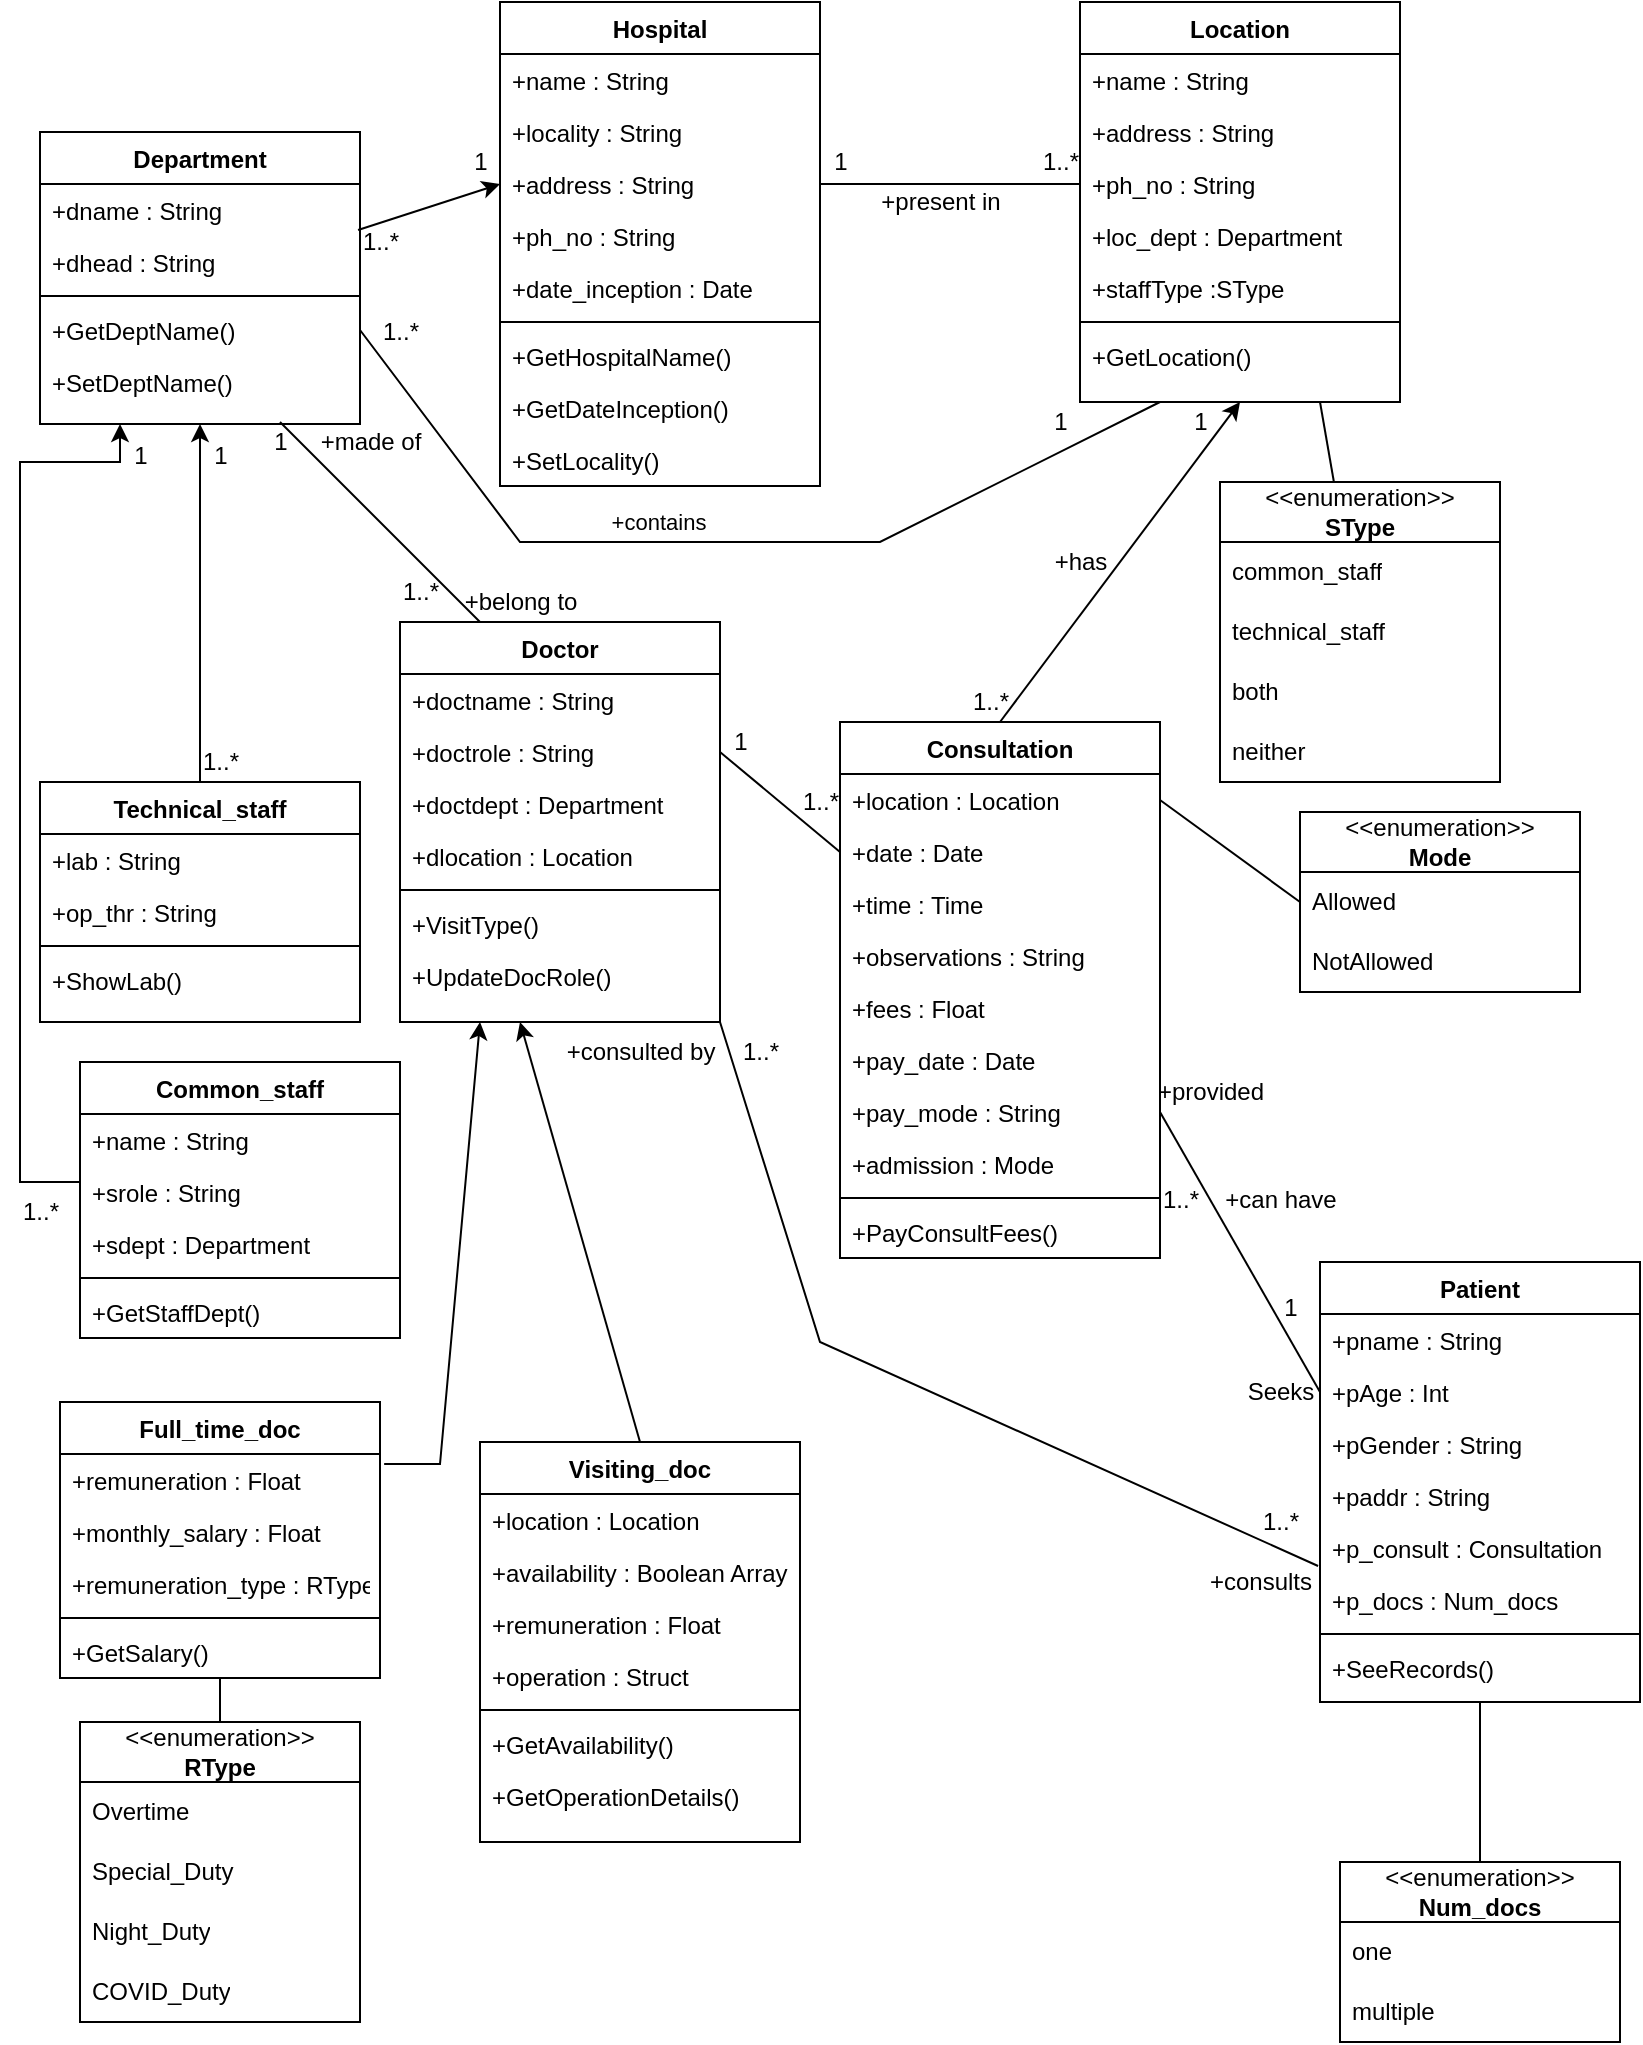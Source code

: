 <mxfile version="20.6.0" type="device"><diagram id="C5RBs43oDa-KdzZeNtuy" name="Page-1"><mxGraphModel dx="1278" dy="528" grid="1" gridSize="10" guides="1" tooltips="1" connect="1" arrows="1" fold="1" page="1" pageScale="1" pageWidth="827" pageHeight="1169" math="0" shadow="0"><root><mxCell id="WIyWlLk6GJQsqaUBKTNV-0"/><mxCell id="WIyWlLk6GJQsqaUBKTNV-1" parent="WIyWlLk6GJQsqaUBKTNV-0"/><mxCell id="zkfFHV4jXpPFQw0GAbJ--17" value="Hospital" style="swimlane;fontStyle=1;align=center;verticalAlign=top;childLayout=stackLayout;horizontal=1;startSize=26;horizontalStack=0;resizeParent=1;resizeLast=0;collapsible=1;marginBottom=0;rounded=0;shadow=0;strokeWidth=1;" parent="WIyWlLk6GJQsqaUBKTNV-1" vertex="1"><mxGeometry x="250" y="10" width="160" height="242" as="geometry"><mxRectangle x="550" y="140" width="160" height="26" as="alternateBounds"/></mxGeometry></mxCell><mxCell id="zkfFHV4jXpPFQw0GAbJ--18" value="+name : String" style="text;align=left;verticalAlign=top;spacingLeft=4;spacingRight=4;overflow=hidden;rotatable=0;points=[[0,0.5],[1,0.5]];portConstraint=eastwest;" parent="zkfFHV4jXpPFQw0GAbJ--17" vertex="1"><mxGeometry y="26" width="160" height="26" as="geometry"/></mxCell><mxCell id="zkfFHV4jXpPFQw0GAbJ--19" value="+locality : String" style="text;align=left;verticalAlign=top;spacingLeft=4;spacingRight=4;overflow=hidden;rotatable=0;points=[[0,0.5],[1,0.5]];portConstraint=eastwest;rounded=0;shadow=0;html=0;" parent="zkfFHV4jXpPFQw0GAbJ--17" vertex="1"><mxGeometry y="52" width="160" height="26" as="geometry"/></mxCell><mxCell id="zkfFHV4jXpPFQw0GAbJ--20" value="+address : String" style="text;align=left;verticalAlign=top;spacingLeft=4;spacingRight=4;overflow=hidden;rotatable=0;points=[[0,0.5],[1,0.5]];portConstraint=eastwest;rounded=0;shadow=0;html=0;" parent="zkfFHV4jXpPFQw0GAbJ--17" vertex="1"><mxGeometry y="78" width="160" height="26" as="geometry"/></mxCell><mxCell id="zkfFHV4jXpPFQw0GAbJ--21" value="+ph_no : String" style="text;align=left;verticalAlign=top;spacingLeft=4;spacingRight=4;overflow=hidden;rotatable=0;points=[[0,0.5],[1,0.5]];portConstraint=eastwest;rounded=0;shadow=0;html=0;" parent="zkfFHV4jXpPFQw0GAbJ--17" vertex="1"><mxGeometry y="104" width="160" height="26" as="geometry"/></mxCell><mxCell id="zkfFHV4jXpPFQw0GAbJ--22" value="+date_inception : Date" style="text;align=left;verticalAlign=top;spacingLeft=4;spacingRight=4;overflow=hidden;rotatable=0;points=[[0,0.5],[1,0.5]];portConstraint=eastwest;rounded=0;shadow=0;html=0;" parent="zkfFHV4jXpPFQw0GAbJ--17" vertex="1"><mxGeometry y="130" width="160" height="26" as="geometry"/></mxCell><mxCell id="zkfFHV4jXpPFQw0GAbJ--23" value="" style="line;html=1;strokeWidth=1;align=left;verticalAlign=middle;spacingTop=-1;spacingLeft=3;spacingRight=3;rotatable=0;labelPosition=right;points=[];portConstraint=eastwest;" parent="zkfFHV4jXpPFQw0GAbJ--17" vertex="1"><mxGeometry y="156" width="160" height="8" as="geometry"/></mxCell><mxCell id="zkfFHV4jXpPFQw0GAbJ--24" value="+GetHospitalName()" style="text;align=left;verticalAlign=top;spacingLeft=4;spacingRight=4;overflow=hidden;rotatable=0;points=[[0,0.5],[1,0.5]];portConstraint=eastwest;" parent="zkfFHV4jXpPFQw0GAbJ--17" vertex="1"><mxGeometry y="164" width="160" height="26" as="geometry"/></mxCell><mxCell id="zkfFHV4jXpPFQw0GAbJ--25" value="+GetDateInception()" style="text;align=left;verticalAlign=top;spacingLeft=4;spacingRight=4;overflow=hidden;rotatable=0;points=[[0,0.5],[1,0.5]];portConstraint=eastwest;" parent="zkfFHV4jXpPFQw0GAbJ--17" vertex="1"><mxGeometry y="190" width="160" height="26" as="geometry"/></mxCell><mxCell id="XcQQbzZwwTtF4Hxa_ez_-4" value="+SetLocality()" style="text;align=left;verticalAlign=top;spacingLeft=4;spacingRight=4;overflow=hidden;rotatable=0;points=[[0,0.5],[1,0.5]];portConstraint=eastwest;" vertex="1" parent="zkfFHV4jXpPFQw0GAbJ--17"><mxGeometry y="216" width="160" height="26" as="geometry"/></mxCell><mxCell id="XcQQbzZwwTtF4Hxa_ez_-5" value="Location" style="swimlane;fontStyle=1;align=center;verticalAlign=top;childLayout=stackLayout;horizontal=1;startSize=26;horizontalStack=0;resizeParent=1;resizeLast=0;collapsible=1;marginBottom=0;rounded=0;shadow=0;strokeWidth=1;" vertex="1" parent="WIyWlLk6GJQsqaUBKTNV-1"><mxGeometry x="540" y="10" width="160" height="200" as="geometry"><mxRectangle x="550" y="140" width="160" height="26" as="alternateBounds"/></mxGeometry></mxCell><mxCell id="XcQQbzZwwTtF4Hxa_ez_-6" value="+name : String" style="text;align=left;verticalAlign=top;spacingLeft=4;spacingRight=4;overflow=hidden;rotatable=0;points=[[0,0.5],[1,0.5]];portConstraint=eastwest;" vertex="1" parent="XcQQbzZwwTtF4Hxa_ez_-5"><mxGeometry y="26" width="160" height="26" as="geometry"/></mxCell><mxCell id="XcQQbzZwwTtF4Hxa_ez_-7" value="+address : String" style="text;align=left;verticalAlign=top;spacingLeft=4;spacingRight=4;overflow=hidden;rotatable=0;points=[[0,0.5],[1,0.5]];portConstraint=eastwest;rounded=0;shadow=0;html=0;" vertex="1" parent="XcQQbzZwwTtF4Hxa_ez_-5"><mxGeometry y="52" width="160" height="26" as="geometry"/></mxCell><mxCell id="XcQQbzZwwTtF4Hxa_ez_-8" value="+ph_no : String" style="text;align=left;verticalAlign=top;spacingLeft=4;spacingRight=4;overflow=hidden;rotatable=0;points=[[0,0.5],[1,0.5]];portConstraint=eastwest;rounded=0;shadow=0;html=0;" vertex="1" parent="XcQQbzZwwTtF4Hxa_ez_-5"><mxGeometry y="78" width="160" height="26" as="geometry"/></mxCell><mxCell id="XcQQbzZwwTtF4Hxa_ez_-9" value="+loc_dept : Department" style="text;align=left;verticalAlign=top;spacingLeft=4;spacingRight=4;overflow=hidden;rotatable=0;points=[[0,0.5],[1,0.5]];portConstraint=eastwest;rounded=0;shadow=0;html=0;" vertex="1" parent="XcQQbzZwwTtF4Hxa_ez_-5"><mxGeometry y="104" width="160" height="26" as="geometry"/></mxCell><mxCell id="XcQQbzZwwTtF4Hxa_ez_-10" value="+staffType :SType" style="text;align=left;verticalAlign=top;spacingLeft=4;spacingRight=4;overflow=hidden;rotatable=0;points=[[0,0.5],[1,0.5]];portConstraint=eastwest;rounded=0;shadow=0;html=0;" vertex="1" parent="XcQQbzZwwTtF4Hxa_ez_-5"><mxGeometry y="130" width="160" height="26" as="geometry"/></mxCell><mxCell id="XcQQbzZwwTtF4Hxa_ez_-11" value="" style="line;html=1;strokeWidth=1;align=left;verticalAlign=middle;spacingTop=-1;spacingLeft=3;spacingRight=3;rotatable=0;labelPosition=right;points=[];portConstraint=eastwest;" vertex="1" parent="XcQQbzZwwTtF4Hxa_ez_-5"><mxGeometry y="156" width="160" height="8" as="geometry"/></mxCell><mxCell id="XcQQbzZwwTtF4Hxa_ez_-12" value="+GetLocation()" style="text;align=left;verticalAlign=top;spacingLeft=4;spacingRight=4;overflow=hidden;rotatable=0;points=[[0,0.5],[1,0.5]];portConstraint=eastwest;" vertex="1" parent="XcQQbzZwwTtF4Hxa_ez_-5"><mxGeometry y="164" width="160" height="26" as="geometry"/></mxCell><mxCell id="XcQQbzZwwTtF4Hxa_ez_-15" value="Technical_staff" style="swimlane;fontStyle=1;align=center;verticalAlign=top;childLayout=stackLayout;horizontal=1;startSize=26;horizontalStack=0;resizeParent=1;resizeLast=0;collapsible=1;marginBottom=0;rounded=0;shadow=0;strokeWidth=1;" vertex="1" parent="WIyWlLk6GJQsqaUBKTNV-1"><mxGeometry x="20" y="400" width="160" height="120" as="geometry"><mxRectangle x="550" y="140" width="160" height="26" as="alternateBounds"/></mxGeometry></mxCell><mxCell id="XcQQbzZwwTtF4Hxa_ez_-16" value="+lab : String" style="text;align=left;verticalAlign=top;spacingLeft=4;spacingRight=4;overflow=hidden;rotatable=0;points=[[0,0.5],[1,0.5]];portConstraint=eastwest;" vertex="1" parent="XcQQbzZwwTtF4Hxa_ez_-15"><mxGeometry y="26" width="160" height="26" as="geometry"/></mxCell><mxCell id="XcQQbzZwwTtF4Hxa_ez_-17" value="+op_thr : String" style="text;align=left;verticalAlign=top;spacingLeft=4;spacingRight=4;overflow=hidden;rotatable=0;points=[[0,0.5],[1,0.5]];portConstraint=eastwest;rounded=0;shadow=0;html=0;" vertex="1" parent="XcQQbzZwwTtF4Hxa_ez_-15"><mxGeometry y="52" width="160" height="26" as="geometry"/></mxCell><mxCell id="XcQQbzZwwTtF4Hxa_ez_-21" value="" style="line;html=1;strokeWidth=1;align=left;verticalAlign=middle;spacingTop=-1;spacingLeft=3;spacingRight=3;rotatable=0;labelPosition=right;points=[];portConstraint=eastwest;" vertex="1" parent="XcQQbzZwwTtF4Hxa_ez_-15"><mxGeometry y="78" width="160" height="8" as="geometry"/></mxCell><mxCell id="XcQQbzZwwTtF4Hxa_ez_-30" value="+ShowLab()" style="text;align=left;verticalAlign=top;spacingLeft=4;spacingRight=4;overflow=hidden;rotatable=0;points=[[0,0.5],[1,0.5]];portConstraint=eastwest;rounded=0;shadow=0;html=0;" vertex="1" parent="XcQQbzZwwTtF4Hxa_ez_-15"><mxGeometry y="86" width="160" height="26" as="geometry"/></mxCell><mxCell id="XcQQbzZwwTtF4Hxa_ez_-23" value="&lt;div&gt;&amp;lt;&amp;lt;enumeration&amp;gt;&amp;gt; &lt;br&gt;&lt;/div&gt;&lt;div&gt;&lt;b&gt;SType&lt;/b&gt;&lt;/div&gt;" style="swimlane;fontStyle=0;childLayout=stackLayout;horizontal=1;startSize=30;horizontalStack=0;resizeParent=1;resizeParentMax=0;resizeLast=0;collapsible=1;marginBottom=0;whiteSpace=wrap;html=1;" vertex="1" parent="WIyWlLk6GJQsqaUBKTNV-1"><mxGeometry x="610" y="250" width="140" height="150" as="geometry"/></mxCell><mxCell id="XcQQbzZwwTtF4Hxa_ez_-28" value="common_staff" style="text;strokeColor=none;fillColor=none;align=left;verticalAlign=middle;spacingLeft=4;spacingRight=4;overflow=hidden;points=[[0,0.5],[1,0.5]];portConstraint=eastwest;rotatable=0;whiteSpace=wrap;html=1;" vertex="1" parent="XcQQbzZwwTtF4Hxa_ez_-23"><mxGeometry y="30" width="140" height="30" as="geometry"/></mxCell><mxCell id="XcQQbzZwwTtF4Hxa_ez_-24" value="technical_staff" style="text;strokeColor=none;fillColor=none;align=left;verticalAlign=middle;spacingLeft=4;spacingRight=4;overflow=hidden;points=[[0,0.5],[1,0.5]];portConstraint=eastwest;rotatable=0;whiteSpace=wrap;html=1;" vertex="1" parent="XcQQbzZwwTtF4Hxa_ez_-23"><mxGeometry y="60" width="140" height="30" as="geometry"/></mxCell><mxCell id="XcQQbzZwwTtF4Hxa_ez_-25" value="both" style="text;strokeColor=none;fillColor=none;align=left;verticalAlign=middle;spacingLeft=4;spacingRight=4;overflow=hidden;points=[[0,0.5],[1,0.5]];portConstraint=eastwest;rotatable=0;whiteSpace=wrap;html=1;" vertex="1" parent="XcQQbzZwwTtF4Hxa_ez_-23"><mxGeometry y="90" width="140" height="30" as="geometry"/></mxCell><mxCell id="XcQQbzZwwTtF4Hxa_ez_-26" value="neither" style="text;strokeColor=none;fillColor=none;align=left;verticalAlign=middle;spacingLeft=4;spacingRight=4;overflow=hidden;points=[[0,0.5],[1,0.5]];portConstraint=eastwest;rotatable=0;whiteSpace=wrap;html=1;" vertex="1" parent="XcQQbzZwwTtF4Hxa_ez_-23"><mxGeometry y="120" width="140" height="30" as="geometry"/></mxCell><mxCell id="XcQQbzZwwTtF4Hxa_ez_-31" value="Department" style="swimlane;fontStyle=1;align=center;verticalAlign=top;childLayout=stackLayout;horizontal=1;startSize=26;horizontalStack=0;resizeParent=1;resizeLast=0;collapsible=1;marginBottom=0;rounded=0;shadow=0;strokeWidth=1;" vertex="1" parent="WIyWlLk6GJQsqaUBKTNV-1"><mxGeometry x="20" y="75" width="160" height="146" as="geometry"><mxRectangle x="550" y="140" width="160" height="26" as="alternateBounds"/></mxGeometry></mxCell><mxCell id="XcQQbzZwwTtF4Hxa_ez_-32" value="+dname : String" style="text;align=left;verticalAlign=top;spacingLeft=4;spacingRight=4;overflow=hidden;rotatable=0;points=[[0,0.5],[1,0.5]];portConstraint=eastwest;" vertex="1" parent="XcQQbzZwwTtF4Hxa_ez_-31"><mxGeometry y="26" width="160" height="26" as="geometry"/></mxCell><mxCell id="XcQQbzZwwTtF4Hxa_ez_-33" value="+dhead : String" style="text;align=left;verticalAlign=top;spacingLeft=4;spacingRight=4;overflow=hidden;rotatable=0;points=[[0,0.5],[1,0.5]];portConstraint=eastwest;rounded=0;shadow=0;html=0;" vertex="1" parent="XcQQbzZwwTtF4Hxa_ez_-31"><mxGeometry y="52" width="160" height="26" as="geometry"/></mxCell><mxCell id="XcQQbzZwwTtF4Hxa_ez_-34" value="" style="line;html=1;strokeWidth=1;align=left;verticalAlign=middle;spacingTop=-1;spacingLeft=3;spacingRight=3;rotatable=0;labelPosition=right;points=[];portConstraint=eastwest;" vertex="1" parent="XcQQbzZwwTtF4Hxa_ez_-31"><mxGeometry y="78" width="160" height="8" as="geometry"/></mxCell><mxCell id="XcQQbzZwwTtF4Hxa_ez_-35" value="+GetDeptName()" style="text;align=left;verticalAlign=top;spacingLeft=4;spacingRight=4;overflow=hidden;rotatable=0;points=[[0,0.5],[1,0.5]];portConstraint=eastwest;rounded=0;shadow=0;html=0;" vertex="1" parent="XcQQbzZwwTtF4Hxa_ez_-31"><mxGeometry y="86" width="160" height="26" as="geometry"/></mxCell><mxCell id="XcQQbzZwwTtF4Hxa_ez_-36" value="+SetDeptName()" style="text;align=left;verticalAlign=top;spacingLeft=4;spacingRight=4;overflow=hidden;rotatable=0;points=[[0,0.5],[1,0.5]];portConstraint=eastwest;rounded=0;shadow=0;html=0;" vertex="1" parent="XcQQbzZwwTtF4Hxa_ez_-31"><mxGeometry y="112" width="160" height="26" as="geometry"/></mxCell><mxCell id="XcQQbzZwwTtF4Hxa_ez_-37" value="Consultation" style="swimlane;fontStyle=1;align=center;verticalAlign=top;childLayout=stackLayout;horizontal=1;startSize=26;horizontalStack=0;resizeParent=1;resizeLast=0;collapsible=1;marginBottom=0;rounded=0;shadow=0;strokeWidth=1;" vertex="1" parent="WIyWlLk6GJQsqaUBKTNV-1"><mxGeometry x="420" y="370" width="160" height="268" as="geometry"><mxRectangle x="550" y="140" width="160" height="26" as="alternateBounds"/></mxGeometry></mxCell><mxCell id="XcQQbzZwwTtF4Hxa_ez_-38" value="+location : Location" style="text;align=left;verticalAlign=top;spacingLeft=4;spacingRight=4;overflow=hidden;rotatable=0;points=[[0,0.5],[1,0.5]];portConstraint=eastwest;" vertex="1" parent="XcQQbzZwwTtF4Hxa_ez_-37"><mxGeometry y="26" width="160" height="26" as="geometry"/></mxCell><mxCell id="XcQQbzZwwTtF4Hxa_ez_-39" value="+date : Date" style="text;align=left;verticalAlign=top;spacingLeft=4;spacingRight=4;overflow=hidden;rotatable=0;points=[[0,0.5],[1,0.5]];portConstraint=eastwest;rounded=0;shadow=0;html=0;" vertex="1" parent="XcQQbzZwwTtF4Hxa_ez_-37"><mxGeometry y="52" width="160" height="26" as="geometry"/></mxCell><mxCell id="XcQQbzZwwTtF4Hxa_ez_-40" value="+time : Time" style="text;align=left;verticalAlign=top;spacingLeft=4;spacingRight=4;overflow=hidden;rotatable=0;points=[[0,0.5],[1,0.5]];portConstraint=eastwest;rounded=0;shadow=0;html=0;" vertex="1" parent="XcQQbzZwwTtF4Hxa_ez_-37"><mxGeometry y="78" width="160" height="26" as="geometry"/></mxCell><mxCell id="XcQQbzZwwTtF4Hxa_ez_-41" value="+observations : String" style="text;align=left;verticalAlign=top;spacingLeft=4;spacingRight=4;overflow=hidden;rotatable=0;points=[[0,0.5],[1,0.5]];portConstraint=eastwest;rounded=0;shadow=0;html=0;" vertex="1" parent="XcQQbzZwwTtF4Hxa_ez_-37"><mxGeometry y="104" width="160" height="26" as="geometry"/></mxCell><mxCell id="XcQQbzZwwTtF4Hxa_ez_-47" value="+fees : Float" style="text;align=left;verticalAlign=top;spacingLeft=4;spacingRight=4;overflow=hidden;rotatable=0;points=[[0,0.5],[1,0.5]];portConstraint=eastwest;rounded=0;shadow=0;html=0;" vertex="1" parent="XcQQbzZwwTtF4Hxa_ez_-37"><mxGeometry y="130" width="160" height="26" as="geometry"/></mxCell><mxCell id="XcQQbzZwwTtF4Hxa_ez_-42" value="+pay_date : Date" style="text;align=left;verticalAlign=top;spacingLeft=4;spacingRight=4;overflow=hidden;rotatable=0;points=[[0,0.5],[1,0.5]];portConstraint=eastwest;rounded=0;shadow=0;html=0;" vertex="1" parent="XcQQbzZwwTtF4Hxa_ez_-37"><mxGeometry y="156" width="160" height="26" as="geometry"/></mxCell><mxCell id="XcQQbzZwwTtF4Hxa_ez_-44" value="+pay_mode : String" style="text;align=left;verticalAlign=top;spacingLeft=4;spacingRight=4;overflow=hidden;rotatable=0;points=[[0,0.5],[1,0.5]];portConstraint=eastwest;" vertex="1" parent="XcQQbzZwwTtF4Hxa_ez_-37"><mxGeometry y="182" width="160" height="26" as="geometry"/></mxCell><mxCell id="XcQQbzZwwTtF4Hxa_ez_-45" value="+admission : Mode" style="text;align=left;verticalAlign=top;spacingLeft=4;spacingRight=4;overflow=hidden;rotatable=0;points=[[0,0.5],[1,0.5]];portConstraint=eastwest;" vertex="1" parent="XcQQbzZwwTtF4Hxa_ez_-37"><mxGeometry y="208" width="160" height="26" as="geometry"/></mxCell><mxCell id="XcQQbzZwwTtF4Hxa_ez_-43" value="" style="line;html=1;strokeWidth=1;align=left;verticalAlign=middle;spacingTop=-1;spacingLeft=3;spacingRight=3;rotatable=0;labelPosition=right;points=[];portConstraint=eastwest;" vertex="1" parent="XcQQbzZwwTtF4Hxa_ez_-37"><mxGeometry y="234" width="160" height="8" as="geometry"/></mxCell><mxCell id="XcQQbzZwwTtF4Hxa_ez_-46" value="+PayConsultFees()" style="text;align=left;verticalAlign=top;spacingLeft=4;spacingRight=4;overflow=hidden;rotatable=0;points=[[0,0.5],[1,0.5]];portConstraint=eastwest;" vertex="1" parent="XcQQbzZwwTtF4Hxa_ez_-37"><mxGeometry y="242" width="160" height="26" as="geometry"/></mxCell><mxCell id="XcQQbzZwwTtF4Hxa_ez_-48" value="&lt;div&gt;&amp;lt;&amp;lt;enumeration&amp;gt;&amp;gt; &lt;br&gt;&lt;/div&gt;&lt;div&gt;&lt;b&gt;Mode&lt;/b&gt;&lt;br&gt;&lt;/div&gt;" style="swimlane;fontStyle=0;childLayout=stackLayout;horizontal=1;startSize=30;horizontalStack=0;resizeParent=1;resizeParentMax=0;resizeLast=0;collapsible=1;marginBottom=0;whiteSpace=wrap;html=1;" vertex="1" parent="WIyWlLk6GJQsqaUBKTNV-1"><mxGeometry x="650" y="415" width="140" height="90" as="geometry"/></mxCell><mxCell id="XcQQbzZwwTtF4Hxa_ez_-49" value="Allowed" style="text;strokeColor=none;fillColor=none;align=left;verticalAlign=middle;spacingLeft=4;spacingRight=4;overflow=hidden;points=[[0,0.5],[1,0.5]];portConstraint=eastwest;rotatable=0;whiteSpace=wrap;html=1;" vertex="1" parent="XcQQbzZwwTtF4Hxa_ez_-48"><mxGeometry y="30" width="140" height="30" as="geometry"/></mxCell><mxCell id="XcQQbzZwwTtF4Hxa_ez_-50" value="NotAllowed" style="text;strokeColor=none;fillColor=none;align=left;verticalAlign=middle;spacingLeft=4;spacingRight=4;overflow=hidden;points=[[0,0.5],[1,0.5]];portConstraint=eastwest;rotatable=0;whiteSpace=wrap;html=1;" vertex="1" parent="XcQQbzZwwTtF4Hxa_ez_-48"><mxGeometry y="60" width="140" height="30" as="geometry"/></mxCell><mxCell id="XcQQbzZwwTtF4Hxa_ez_-53" value="Common_staff" style="swimlane;fontStyle=1;align=center;verticalAlign=top;childLayout=stackLayout;horizontal=1;startSize=26;horizontalStack=0;resizeParent=1;resizeLast=0;collapsible=1;marginBottom=0;rounded=0;shadow=0;strokeWidth=1;" vertex="1" parent="WIyWlLk6GJQsqaUBKTNV-1"><mxGeometry x="40" y="540" width="160" height="138" as="geometry"><mxRectangle x="550" y="140" width="160" height="26" as="alternateBounds"/></mxGeometry></mxCell><mxCell id="XcQQbzZwwTtF4Hxa_ez_-54" value="+name : String" style="text;align=left;verticalAlign=top;spacingLeft=4;spacingRight=4;overflow=hidden;rotatable=0;points=[[0,0.5],[1,0.5]];portConstraint=eastwest;" vertex="1" parent="XcQQbzZwwTtF4Hxa_ez_-53"><mxGeometry y="26" width="160" height="26" as="geometry"/></mxCell><mxCell id="XcQQbzZwwTtF4Hxa_ez_-55" value="+srole : String" style="text;align=left;verticalAlign=top;spacingLeft=4;spacingRight=4;overflow=hidden;rotatable=0;points=[[0,0.5],[1,0.5]];portConstraint=eastwest;rounded=0;shadow=0;html=0;" vertex="1" parent="XcQQbzZwwTtF4Hxa_ez_-53"><mxGeometry y="52" width="160" height="26" as="geometry"/></mxCell><mxCell id="XcQQbzZwwTtF4Hxa_ez_-63" value="+sdept : Department" style="text;align=left;verticalAlign=top;spacingLeft=4;spacingRight=4;overflow=hidden;rotatable=0;points=[[0,0.5],[1,0.5]];portConstraint=eastwest;rounded=0;shadow=0;html=0;" vertex="1" parent="XcQQbzZwwTtF4Hxa_ez_-53"><mxGeometry y="78" width="160" height="26" as="geometry"/></mxCell><mxCell id="XcQQbzZwwTtF4Hxa_ez_-56" value="" style="line;html=1;strokeWidth=1;align=left;verticalAlign=middle;spacingTop=-1;spacingLeft=3;spacingRight=3;rotatable=0;labelPosition=right;points=[];portConstraint=eastwest;" vertex="1" parent="XcQQbzZwwTtF4Hxa_ez_-53"><mxGeometry y="104" width="160" height="8" as="geometry"/></mxCell><mxCell id="XcQQbzZwwTtF4Hxa_ez_-57" value="+GetStaffDept()" style="text;align=left;verticalAlign=top;spacingLeft=4;spacingRight=4;overflow=hidden;rotatable=0;points=[[0,0.5],[1,0.5]];portConstraint=eastwest;rounded=0;shadow=0;html=0;" vertex="1" parent="XcQQbzZwwTtF4Hxa_ez_-53"><mxGeometry y="112" width="160" height="26" as="geometry"/></mxCell><mxCell id="XcQQbzZwwTtF4Hxa_ez_-64" value="Doctor" style="swimlane;fontStyle=1;align=center;verticalAlign=top;childLayout=stackLayout;horizontal=1;startSize=26;horizontalStack=0;resizeParent=1;resizeLast=0;collapsible=1;marginBottom=0;rounded=0;shadow=0;strokeWidth=1;" vertex="1" parent="WIyWlLk6GJQsqaUBKTNV-1"><mxGeometry x="200" y="320" width="160" height="200" as="geometry"><mxRectangle x="550" y="140" width="160" height="26" as="alternateBounds"/></mxGeometry></mxCell><mxCell id="XcQQbzZwwTtF4Hxa_ez_-65" value="+doctname : String" style="text;align=left;verticalAlign=top;spacingLeft=4;spacingRight=4;overflow=hidden;rotatable=0;points=[[0,0.5],[1,0.5]];portConstraint=eastwest;" vertex="1" parent="XcQQbzZwwTtF4Hxa_ez_-64"><mxGeometry y="26" width="160" height="26" as="geometry"/></mxCell><mxCell id="XcQQbzZwwTtF4Hxa_ez_-67" value="+doctrole : String" style="text;align=left;verticalAlign=top;spacingLeft=4;spacingRight=4;overflow=hidden;rotatable=0;points=[[0,0.5],[1,0.5]];portConstraint=eastwest;rounded=0;shadow=0;html=0;" vertex="1" parent="XcQQbzZwwTtF4Hxa_ez_-64"><mxGeometry y="52" width="160" height="26" as="geometry"/></mxCell><mxCell id="XcQQbzZwwTtF4Hxa_ez_-68" value="+doctdept : Department" style="text;align=left;verticalAlign=top;spacingLeft=4;spacingRight=4;overflow=hidden;rotatable=0;points=[[0,0.5],[1,0.5]];portConstraint=eastwest;rounded=0;shadow=0;html=0;" vertex="1" parent="XcQQbzZwwTtF4Hxa_ez_-64"><mxGeometry y="78" width="160" height="26" as="geometry"/></mxCell><mxCell id="XcQQbzZwwTtF4Hxa_ez_-69" value="+dlocation : Location" style="text;align=left;verticalAlign=top;spacingLeft=4;spacingRight=4;overflow=hidden;rotatable=0;points=[[0,0.5],[1,0.5]];portConstraint=eastwest;rounded=0;shadow=0;html=0;" vertex="1" parent="XcQQbzZwwTtF4Hxa_ez_-64"><mxGeometry y="104" width="160" height="26" as="geometry"/></mxCell><mxCell id="XcQQbzZwwTtF4Hxa_ez_-70" value="" style="line;html=1;strokeWidth=1;align=left;verticalAlign=middle;spacingTop=-1;spacingLeft=3;spacingRight=3;rotatable=0;labelPosition=right;points=[];portConstraint=eastwest;" vertex="1" parent="XcQQbzZwwTtF4Hxa_ez_-64"><mxGeometry y="130" width="160" height="8" as="geometry"/></mxCell><mxCell id="XcQQbzZwwTtF4Hxa_ez_-71" value="+VisitType()" style="text;align=left;verticalAlign=top;spacingLeft=4;spacingRight=4;overflow=hidden;rotatable=0;points=[[0,0.5],[1,0.5]];portConstraint=eastwest;" vertex="1" parent="XcQQbzZwwTtF4Hxa_ez_-64"><mxGeometry y="138" width="160" height="26" as="geometry"/></mxCell><mxCell id="XcQQbzZwwTtF4Hxa_ez_-72" value="+UpdateDocRole()" style="text;align=left;verticalAlign=top;spacingLeft=4;spacingRight=4;overflow=hidden;rotatable=0;points=[[0,0.5],[1,0.5]];portConstraint=eastwest;" vertex="1" parent="XcQQbzZwwTtF4Hxa_ez_-64"><mxGeometry y="164" width="160" height="26" as="geometry"/></mxCell><mxCell id="XcQQbzZwwTtF4Hxa_ez_-73" value="Patient" style="swimlane;fontStyle=1;align=center;verticalAlign=top;childLayout=stackLayout;horizontal=1;startSize=26;horizontalStack=0;resizeParent=1;resizeLast=0;collapsible=1;marginBottom=0;rounded=0;shadow=0;strokeWidth=1;" vertex="1" parent="WIyWlLk6GJQsqaUBKTNV-1"><mxGeometry x="660" y="640" width="160" height="220" as="geometry"><mxRectangle x="550" y="140" width="160" height="26" as="alternateBounds"/></mxGeometry></mxCell><mxCell id="XcQQbzZwwTtF4Hxa_ez_-74" value="+pname : String" style="text;align=left;verticalAlign=top;spacingLeft=4;spacingRight=4;overflow=hidden;rotatable=0;points=[[0,0.5],[1,0.5]];portConstraint=eastwest;" vertex="1" parent="XcQQbzZwwTtF4Hxa_ez_-73"><mxGeometry y="26" width="160" height="26" as="geometry"/></mxCell><mxCell id="XcQQbzZwwTtF4Hxa_ez_-75" value="+pAge : Int" style="text;align=left;verticalAlign=top;spacingLeft=4;spacingRight=4;overflow=hidden;rotatable=0;points=[[0,0.5],[1,0.5]];portConstraint=eastwest;rounded=0;shadow=0;html=0;" vertex="1" parent="XcQQbzZwwTtF4Hxa_ez_-73"><mxGeometry y="52" width="160" height="26" as="geometry"/></mxCell><mxCell id="XcQQbzZwwTtF4Hxa_ez_-76" value="+pGender : String" style="text;align=left;verticalAlign=top;spacingLeft=4;spacingRight=4;overflow=hidden;rotatable=0;points=[[0,0.5],[1,0.5]];portConstraint=eastwest;rounded=0;shadow=0;html=0;" vertex="1" parent="XcQQbzZwwTtF4Hxa_ez_-73"><mxGeometry y="78" width="160" height="26" as="geometry"/></mxCell><mxCell id="XcQQbzZwwTtF4Hxa_ez_-77" value="+paddr : String" style="text;align=left;verticalAlign=top;spacingLeft=4;spacingRight=4;overflow=hidden;rotatable=0;points=[[0,0.5],[1,0.5]];portConstraint=eastwest;rounded=0;shadow=0;html=0;" vertex="1" parent="XcQQbzZwwTtF4Hxa_ez_-73"><mxGeometry y="104" width="160" height="26" as="geometry"/></mxCell><mxCell id="XcQQbzZwwTtF4Hxa_ez_-78" value="+p_consult : Consultation" style="text;align=left;verticalAlign=top;spacingLeft=4;spacingRight=4;overflow=hidden;rotatable=0;points=[[0,0.5],[1,0.5]];portConstraint=eastwest;rounded=0;shadow=0;html=0;" vertex="1" parent="XcQQbzZwwTtF4Hxa_ez_-73"><mxGeometry y="130" width="160" height="26" as="geometry"/></mxCell><mxCell id="XcQQbzZwwTtF4Hxa_ez_-79" value="+p_docs : Num_docs" style="text;align=left;verticalAlign=top;spacingLeft=4;spacingRight=4;overflow=hidden;rotatable=0;points=[[0,0.5],[1,0.5]];portConstraint=eastwest;rounded=0;shadow=0;html=0;" vertex="1" parent="XcQQbzZwwTtF4Hxa_ez_-73"><mxGeometry y="156" width="160" height="26" as="geometry"/></mxCell><mxCell id="XcQQbzZwwTtF4Hxa_ez_-82" value="" style="line;html=1;strokeWidth=1;align=left;verticalAlign=middle;spacingTop=-1;spacingLeft=3;spacingRight=3;rotatable=0;labelPosition=right;points=[];portConstraint=eastwest;" vertex="1" parent="XcQQbzZwwTtF4Hxa_ez_-73"><mxGeometry y="182" width="160" height="8" as="geometry"/></mxCell><mxCell id="XcQQbzZwwTtF4Hxa_ez_-83" value="+SeeRecords()" style="text;align=left;verticalAlign=top;spacingLeft=4;spacingRight=4;overflow=hidden;rotatable=0;points=[[0,0.5],[1,0.5]];portConstraint=eastwest;" vertex="1" parent="XcQQbzZwwTtF4Hxa_ez_-73"><mxGeometry y="190" width="160" height="26" as="geometry"/></mxCell><mxCell id="XcQQbzZwwTtF4Hxa_ez_-84" value="&lt;div&gt;&amp;lt;&amp;lt;enumeration&amp;gt;&amp;gt; &lt;br&gt;&lt;/div&gt;&lt;div&gt;&lt;b&gt;Num_docs&lt;/b&gt;&lt;br&gt;&lt;/div&gt;" style="swimlane;fontStyle=0;childLayout=stackLayout;horizontal=1;startSize=30;horizontalStack=0;resizeParent=1;resizeParentMax=0;resizeLast=0;collapsible=1;marginBottom=0;whiteSpace=wrap;html=1;" vertex="1" parent="WIyWlLk6GJQsqaUBKTNV-1"><mxGeometry x="670" y="940" width="140" height="90" as="geometry"/></mxCell><mxCell id="XcQQbzZwwTtF4Hxa_ez_-85" value="one" style="text;strokeColor=none;fillColor=none;align=left;verticalAlign=middle;spacingLeft=4;spacingRight=4;overflow=hidden;points=[[0,0.5],[1,0.5]];portConstraint=eastwest;rotatable=0;whiteSpace=wrap;html=1;" vertex="1" parent="XcQQbzZwwTtF4Hxa_ez_-84"><mxGeometry y="30" width="140" height="30" as="geometry"/></mxCell><mxCell id="XcQQbzZwwTtF4Hxa_ez_-86" value="multiple" style="text;strokeColor=none;fillColor=none;align=left;verticalAlign=middle;spacingLeft=4;spacingRight=4;overflow=hidden;points=[[0,0.5],[1,0.5]];portConstraint=eastwest;rotatable=0;whiteSpace=wrap;html=1;" vertex="1" parent="XcQQbzZwwTtF4Hxa_ez_-84"><mxGeometry y="60" width="140" height="30" as="geometry"/></mxCell><mxCell id="XcQQbzZwwTtF4Hxa_ez_-87" value="Full_time_doc" style="swimlane;fontStyle=1;align=center;verticalAlign=top;childLayout=stackLayout;horizontal=1;startSize=26;horizontalStack=0;resizeParent=1;resizeLast=0;collapsible=1;marginBottom=0;rounded=0;shadow=0;strokeWidth=1;" vertex="1" parent="WIyWlLk6GJQsqaUBKTNV-1"><mxGeometry x="30" y="710" width="160" height="138" as="geometry"><mxRectangle x="550" y="140" width="160" height="26" as="alternateBounds"/></mxGeometry></mxCell><mxCell id="XcQQbzZwwTtF4Hxa_ez_-88" value="+remuneration : Float" style="text;align=left;verticalAlign=top;spacingLeft=4;spacingRight=4;overflow=hidden;rotatable=0;points=[[0,0.5],[1,0.5]];portConstraint=eastwest;" vertex="1" parent="XcQQbzZwwTtF4Hxa_ez_-87"><mxGeometry y="26" width="160" height="26" as="geometry"/></mxCell><mxCell id="XcQQbzZwwTtF4Hxa_ez_-89" value="+monthly_salary : Float" style="text;align=left;verticalAlign=top;spacingLeft=4;spacingRight=4;overflow=hidden;rotatable=0;points=[[0,0.5],[1,0.5]];portConstraint=eastwest;rounded=0;shadow=0;html=0;" vertex="1" parent="XcQQbzZwwTtF4Hxa_ez_-87"><mxGeometry y="52" width="160" height="26" as="geometry"/></mxCell><mxCell id="XcQQbzZwwTtF4Hxa_ez_-90" value="+remuneration_type : RType" style="text;align=left;verticalAlign=top;spacingLeft=4;spacingRight=4;overflow=hidden;rotatable=0;points=[[0,0.5],[1,0.5]];portConstraint=eastwest;rounded=0;shadow=0;html=0;" vertex="1" parent="XcQQbzZwwTtF4Hxa_ez_-87"><mxGeometry y="78" width="160" height="26" as="geometry"/></mxCell><mxCell id="XcQQbzZwwTtF4Hxa_ez_-91" value="" style="line;html=1;strokeWidth=1;align=left;verticalAlign=middle;spacingTop=-1;spacingLeft=3;spacingRight=3;rotatable=0;labelPosition=right;points=[];portConstraint=eastwest;" vertex="1" parent="XcQQbzZwwTtF4Hxa_ez_-87"><mxGeometry y="104" width="160" height="8" as="geometry"/></mxCell><mxCell id="XcQQbzZwwTtF4Hxa_ez_-92" value="+GetSalary()" style="text;align=left;verticalAlign=top;spacingLeft=4;spacingRight=4;overflow=hidden;rotatable=0;points=[[0,0.5],[1,0.5]];portConstraint=eastwest;rounded=0;shadow=0;html=0;" vertex="1" parent="XcQQbzZwwTtF4Hxa_ez_-87"><mxGeometry y="112" width="160" height="26" as="geometry"/></mxCell><mxCell id="XcQQbzZwwTtF4Hxa_ez_-93" value="Visiting_doc" style="swimlane;fontStyle=1;align=center;verticalAlign=top;childLayout=stackLayout;horizontal=1;startSize=26;horizontalStack=0;resizeParent=1;resizeLast=0;collapsible=1;marginBottom=0;rounded=0;shadow=0;strokeWidth=1;" vertex="1" parent="WIyWlLk6GJQsqaUBKTNV-1"><mxGeometry x="240" y="730" width="160" height="200" as="geometry"><mxRectangle x="550" y="140" width="160" height="26" as="alternateBounds"/></mxGeometry></mxCell><mxCell id="XcQQbzZwwTtF4Hxa_ez_-94" value="+location : Location" style="text;align=left;verticalAlign=top;spacingLeft=4;spacingRight=4;overflow=hidden;rotatable=0;points=[[0,0.5],[1,0.5]];portConstraint=eastwest;" vertex="1" parent="XcQQbzZwwTtF4Hxa_ez_-93"><mxGeometry y="26" width="160" height="26" as="geometry"/></mxCell><mxCell id="XcQQbzZwwTtF4Hxa_ez_-95" value="+availability : Boolean Array" style="text;align=left;verticalAlign=top;spacingLeft=4;spacingRight=4;overflow=hidden;rotatable=0;points=[[0,0.5],[1,0.5]];portConstraint=eastwest;rounded=0;shadow=0;html=0;" vertex="1" parent="XcQQbzZwwTtF4Hxa_ez_-93"><mxGeometry y="52" width="160" height="26" as="geometry"/></mxCell><mxCell id="XcQQbzZwwTtF4Hxa_ez_-96" value="+remuneration : Float" style="text;align=left;verticalAlign=top;spacingLeft=4;spacingRight=4;overflow=hidden;rotatable=0;points=[[0,0.5],[1,0.5]];portConstraint=eastwest;rounded=0;shadow=0;html=0;" vertex="1" parent="XcQQbzZwwTtF4Hxa_ez_-93"><mxGeometry y="78" width="160" height="26" as="geometry"/></mxCell><mxCell id="XcQQbzZwwTtF4Hxa_ez_-97" value="+operation : Struct" style="text;align=left;verticalAlign=top;spacingLeft=4;spacingRight=4;overflow=hidden;rotatable=0;points=[[0,0.5],[1,0.5]];portConstraint=eastwest;rounded=0;shadow=0;html=0;" vertex="1" parent="XcQQbzZwwTtF4Hxa_ez_-93"><mxGeometry y="104" width="160" height="26" as="geometry"/></mxCell><mxCell id="XcQQbzZwwTtF4Hxa_ez_-98" value="" style="line;html=1;strokeWidth=1;align=left;verticalAlign=middle;spacingTop=-1;spacingLeft=3;spacingRight=3;rotatable=0;labelPosition=right;points=[];portConstraint=eastwest;" vertex="1" parent="XcQQbzZwwTtF4Hxa_ez_-93"><mxGeometry y="130" width="160" height="8" as="geometry"/></mxCell><mxCell id="XcQQbzZwwTtF4Hxa_ez_-99" value="+GetAvailability()" style="text;align=left;verticalAlign=top;spacingLeft=4;spacingRight=4;overflow=hidden;rotatable=0;points=[[0,0.5],[1,0.5]];portConstraint=eastwest;" vertex="1" parent="XcQQbzZwwTtF4Hxa_ez_-93"><mxGeometry y="138" width="160" height="26" as="geometry"/></mxCell><mxCell id="XcQQbzZwwTtF4Hxa_ez_-100" value="+GetOperationDetails()" style="text;align=left;verticalAlign=top;spacingLeft=4;spacingRight=4;overflow=hidden;rotatable=0;points=[[0,0.5],[1,0.5]];portConstraint=eastwest;" vertex="1" parent="XcQQbzZwwTtF4Hxa_ez_-93"><mxGeometry y="164" width="160" height="26" as="geometry"/></mxCell><mxCell id="XcQQbzZwwTtF4Hxa_ez_-101" value="&lt;div&gt;&amp;lt;&amp;lt;enumeration&amp;gt;&amp;gt; &lt;br&gt;&lt;/div&gt;&lt;div&gt;&lt;b&gt;RType&lt;/b&gt;&lt;br&gt;&lt;/div&gt;" style="swimlane;fontStyle=0;childLayout=stackLayout;horizontal=1;startSize=30;horizontalStack=0;resizeParent=1;resizeParentMax=0;resizeLast=0;collapsible=1;marginBottom=0;whiteSpace=wrap;html=1;" vertex="1" parent="WIyWlLk6GJQsqaUBKTNV-1"><mxGeometry x="40" y="870" width="140" height="150" as="geometry"/></mxCell><mxCell id="XcQQbzZwwTtF4Hxa_ez_-102" value="Overtime" style="text;strokeColor=none;fillColor=none;align=left;verticalAlign=middle;spacingLeft=4;spacingRight=4;overflow=hidden;points=[[0,0.5],[1,0.5]];portConstraint=eastwest;rotatable=0;whiteSpace=wrap;html=1;" vertex="1" parent="XcQQbzZwwTtF4Hxa_ez_-101"><mxGeometry y="30" width="140" height="30" as="geometry"/></mxCell><mxCell id="XcQQbzZwwTtF4Hxa_ez_-103" value="Special_Duty" style="text;strokeColor=none;fillColor=none;align=left;verticalAlign=middle;spacingLeft=4;spacingRight=4;overflow=hidden;points=[[0,0.5],[1,0.5]];portConstraint=eastwest;rotatable=0;whiteSpace=wrap;html=1;" vertex="1" parent="XcQQbzZwwTtF4Hxa_ez_-101"><mxGeometry y="60" width="140" height="30" as="geometry"/></mxCell><mxCell id="XcQQbzZwwTtF4Hxa_ez_-104" value="Night_Duty" style="text;strokeColor=none;fillColor=none;align=left;verticalAlign=middle;spacingLeft=4;spacingRight=4;overflow=hidden;points=[[0,0.5],[1,0.5]];portConstraint=eastwest;rotatable=0;whiteSpace=wrap;html=1;" vertex="1" parent="XcQQbzZwwTtF4Hxa_ez_-101"><mxGeometry y="90" width="140" height="30" as="geometry"/></mxCell><mxCell id="XcQQbzZwwTtF4Hxa_ez_-109" value="COVID_Duty" style="text;strokeColor=none;fillColor=none;align=left;verticalAlign=middle;spacingLeft=4;spacingRight=4;overflow=hidden;points=[[0,0.5],[1,0.5]];portConstraint=eastwest;rotatable=0;whiteSpace=wrap;html=1;" vertex="1" parent="XcQQbzZwwTtF4Hxa_ez_-101"><mxGeometry y="120" width="140" height="30" as="geometry"/></mxCell><mxCell id="XcQQbzZwwTtF4Hxa_ez_-110" value="" style="endArrow=none;html=1;rounded=0;exitX=1;exitY=0.5;exitDx=0;exitDy=0;entryX=0;entryY=0.5;entryDx=0;entryDy=0;" edge="1" parent="WIyWlLk6GJQsqaUBKTNV-1" source="zkfFHV4jXpPFQw0GAbJ--20" target="XcQQbzZwwTtF4Hxa_ez_-8"><mxGeometry width="50" height="50" relative="1" as="geometry"><mxPoint x="510" y="10" as="sourcePoint"/><mxPoint x="560" y="-40" as="targetPoint"/></mxGeometry></mxCell><mxCell id="XcQQbzZwwTtF4Hxa_ez_-114" value="" style="endArrow=none;html=1;rounded=0;exitX=0.75;exitY=1;exitDx=0;exitDy=0;" edge="1" parent="WIyWlLk6GJQsqaUBKTNV-1" source="XcQQbzZwwTtF4Hxa_ez_-5" target="XcQQbzZwwTtF4Hxa_ez_-23"><mxGeometry width="50" height="50" relative="1" as="geometry"><mxPoint x="510" y="200" as="sourcePoint"/><mxPoint x="560" y="150" as="targetPoint"/></mxGeometry></mxCell><mxCell id="XcQQbzZwwTtF4Hxa_ez_-118" value="" style="endArrow=classic;html=1;rounded=0;entryX=0.5;entryY=1;entryDx=0;entryDy=0;" edge="1" parent="WIyWlLk6GJQsqaUBKTNV-1" source="XcQQbzZwwTtF4Hxa_ez_-15" target="XcQQbzZwwTtF4Hxa_ez_-31"><mxGeometry width="50" height="50" relative="1" as="geometry"><mxPoint x="510" y="490" as="sourcePoint"/><mxPoint x="50" y="220" as="targetPoint"/></mxGeometry></mxCell><mxCell id="XcQQbzZwwTtF4Hxa_ez_-121" value="" style="endArrow=classic;html=1;rounded=0;entryX=0.25;entryY=1;entryDx=0;entryDy=0;" edge="1" parent="WIyWlLk6GJQsqaUBKTNV-1" target="XcQQbzZwwTtF4Hxa_ez_-31"><mxGeometry width="50" height="50" relative="1" as="geometry"><mxPoint x="40" y="600" as="sourcePoint"/><mxPoint x="560" y="440" as="targetPoint"/><Array as="points"><mxPoint x="10" y="600"/><mxPoint x="10" y="240"/><mxPoint x="60" y="240"/></Array></mxGeometry></mxCell><mxCell id="XcQQbzZwwTtF4Hxa_ez_-124" value="" style="endArrow=none;html=1;rounded=0;entryX=0.25;entryY=1;entryDx=0;entryDy=0;exitX=1;exitY=0.5;exitDx=0;exitDy=0;" edge="1" parent="WIyWlLk6GJQsqaUBKTNV-1" source="XcQQbzZwwTtF4Hxa_ez_-35" target="XcQQbzZwwTtF4Hxa_ez_-5"><mxGeometry width="50" height="50" relative="1" as="geometry"><mxPoint x="510" y="420" as="sourcePoint"/><mxPoint x="560" y="370" as="targetPoint"/><Array as="points"><mxPoint x="260" y="280"/><mxPoint x="440" y="280"/></Array></mxGeometry></mxCell><mxCell id="XcQQbzZwwTtF4Hxa_ez_-166" value="+contains" style="edgeLabel;html=1;align=center;verticalAlign=middle;resizable=0;points=[];" vertex="1" connectable="0" parent="XcQQbzZwwTtF4Hxa_ez_-124"><mxGeometry x="-0.17" y="3" relative="1" as="geometry"><mxPoint x="7" y="-7" as="offset"/></mxGeometry></mxCell><mxCell id="XcQQbzZwwTtF4Hxa_ez_-128" value="" style="endArrow=none;html=1;rounded=0;entryX=0;entryY=0.5;entryDx=0;entryDy=0;exitX=1;exitY=0.5;exitDx=0;exitDy=0;" edge="1" parent="WIyWlLk6GJQsqaUBKTNV-1" source="XcQQbzZwwTtF4Hxa_ez_-38" target="XcQQbzZwwTtF4Hxa_ez_-49"><mxGeometry width="50" height="50" relative="1" as="geometry"><mxPoint x="510" y="340" as="sourcePoint"/><mxPoint x="560" y="290" as="targetPoint"/></mxGeometry></mxCell><mxCell id="XcQQbzZwwTtF4Hxa_ez_-129" value="" style="endArrow=classic;html=1;rounded=0;entryX=0.5;entryY=1.385;entryDx=0;entryDy=0;entryPerimeter=0;exitX=0.5;exitY=0;exitDx=0;exitDy=0;" edge="1" parent="WIyWlLk6GJQsqaUBKTNV-1" source="XcQQbzZwwTtF4Hxa_ez_-37" target="XcQQbzZwwTtF4Hxa_ez_-12"><mxGeometry width="50" height="50" relative="1" as="geometry"><mxPoint x="510" y="340" as="sourcePoint"/><mxPoint x="560" y="290" as="targetPoint"/></mxGeometry></mxCell><mxCell id="XcQQbzZwwTtF4Hxa_ez_-134" value="" style="endArrow=none;html=1;rounded=0;exitX=0.25;exitY=0;exitDx=0;exitDy=0;" edge="1" parent="WIyWlLk6GJQsqaUBKTNV-1" source="XcQQbzZwwTtF4Hxa_ez_-64"><mxGeometry width="50" height="50" relative="1" as="geometry"><mxPoint x="510" y="630" as="sourcePoint"/><mxPoint x="140" y="220" as="targetPoint"/></mxGeometry></mxCell><mxCell id="XcQQbzZwwTtF4Hxa_ez_-139" value="" style="endArrow=none;html=1;rounded=0;exitX=1;exitY=0.5;exitDx=0;exitDy=0;entryX=0;entryY=0.5;entryDx=0;entryDy=0;" edge="1" parent="WIyWlLk6GJQsqaUBKTNV-1" source="XcQQbzZwwTtF4Hxa_ez_-67" target="XcQQbzZwwTtF4Hxa_ez_-39"><mxGeometry width="50" height="50" relative="1" as="geometry"><mxPoint x="510" y="630" as="sourcePoint"/><mxPoint x="560" y="580" as="targetPoint"/></mxGeometry></mxCell><mxCell id="XcQQbzZwwTtF4Hxa_ez_-144" value="" style="endArrow=classic;html=1;rounded=0;entryX=0.25;entryY=1;entryDx=0;entryDy=0;exitX=1.013;exitY=0.192;exitDx=0;exitDy=0;exitPerimeter=0;" edge="1" parent="WIyWlLk6GJQsqaUBKTNV-1" source="XcQQbzZwwTtF4Hxa_ez_-88" target="XcQQbzZwwTtF4Hxa_ez_-64"><mxGeometry width="50" height="50" relative="1" as="geometry"><mxPoint x="510" y="940" as="sourcePoint"/><mxPoint x="560" y="890" as="targetPoint"/><Array as="points"><mxPoint x="220" y="741"/></Array></mxGeometry></mxCell><mxCell id="XcQQbzZwwTtF4Hxa_ez_-145" value="" style="endArrow=classic;html=1;rounded=0;exitX=0.5;exitY=0;exitDx=0;exitDy=0;" edge="1" parent="WIyWlLk6GJQsqaUBKTNV-1" source="XcQQbzZwwTtF4Hxa_ez_-93"><mxGeometry width="50" height="50" relative="1" as="geometry"><mxPoint x="510" y="1040" as="sourcePoint"/><mxPoint x="260" y="520" as="targetPoint"/></mxGeometry></mxCell><mxCell id="XcQQbzZwwTtF4Hxa_ez_-146" value="" style="endArrow=none;html=1;rounded=0;entryX=0.5;entryY=1;entryDx=0;entryDy=0;exitX=0.5;exitY=0;exitDx=0;exitDy=0;" edge="1" parent="WIyWlLk6GJQsqaUBKTNV-1" source="XcQQbzZwwTtF4Hxa_ez_-101" target="XcQQbzZwwTtF4Hxa_ez_-87"><mxGeometry width="50" height="50" relative="1" as="geometry"><mxPoint x="510" y="1040" as="sourcePoint"/><mxPoint x="560" y="990" as="targetPoint"/></mxGeometry></mxCell><mxCell id="XcQQbzZwwTtF4Hxa_ez_-147" value="" style="endArrow=none;html=1;rounded=0;entryX=0.5;entryY=1;entryDx=0;entryDy=0;" edge="1" parent="WIyWlLk6GJQsqaUBKTNV-1" source="XcQQbzZwwTtF4Hxa_ez_-84" target="XcQQbzZwwTtF4Hxa_ez_-73"><mxGeometry width="50" height="50" relative="1" as="geometry"><mxPoint x="510" y="850" as="sourcePoint"/><mxPoint x="560" y="800" as="targetPoint"/></mxGeometry></mxCell><mxCell id="XcQQbzZwwTtF4Hxa_ez_-148" value="" style="endArrow=none;html=1;rounded=0;entryX=0;entryY=0.5;entryDx=0;entryDy=0;exitX=1;exitY=0.5;exitDx=0;exitDy=0;" edge="1" parent="WIyWlLk6GJQsqaUBKTNV-1" source="XcQQbzZwwTtF4Hxa_ez_-44" target="XcQQbzZwwTtF4Hxa_ez_-75"><mxGeometry width="50" height="50" relative="1" as="geometry"><mxPoint x="510" y="630" as="sourcePoint"/><mxPoint x="560" y="580" as="targetPoint"/></mxGeometry></mxCell><mxCell id="XcQQbzZwwTtF4Hxa_ez_-154" value="" style="endArrow=none;html=1;rounded=0;entryX=-0.006;entryY=0.846;entryDx=0;entryDy=0;entryPerimeter=0;exitX=1;exitY=1;exitDx=0;exitDy=0;" edge="1" parent="WIyWlLk6GJQsqaUBKTNV-1" source="XcQQbzZwwTtF4Hxa_ez_-64" target="XcQQbzZwwTtF4Hxa_ez_-78"><mxGeometry width="50" height="50" relative="1" as="geometry"><mxPoint x="330" y="520" as="sourcePoint"/><mxPoint x="560" y="580" as="targetPoint"/><Array as="points"><mxPoint x="410" y="680"/></Array></mxGeometry></mxCell><mxCell id="XcQQbzZwwTtF4Hxa_ez_-159" value="1" style="text;html=1;align=center;verticalAlign=middle;resizable=0;points=[];autosize=1;strokeColor=none;fillColor=none;" vertex="1" parent="WIyWlLk6GJQsqaUBKTNV-1"><mxGeometry x="405" y="75" width="30" height="30" as="geometry"/></mxCell><mxCell id="XcQQbzZwwTtF4Hxa_ez_-160" value="1..*" style="text;html=1;align=center;verticalAlign=middle;resizable=0;points=[];autosize=1;strokeColor=none;fillColor=none;" vertex="1" parent="WIyWlLk6GJQsqaUBKTNV-1"><mxGeometry x="510" y="75" width="40" height="30" as="geometry"/></mxCell><mxCell id="XcQQbzZwwTtF4Hxa_ez_-161" value="+present in" style="text;html=1;align=center;verticalAlign=middle;resizable=0;points=[];autosize=1;strokeColor=none;fillColor=none;" vertex="1" parent="WIyWlLk6GJQsqaUBKTNV-1"><mxGeometry x="430" y="95" width="80" height="30" as="geometry"/></mxCell><mxCell id="XcQQbzZwwTtF4Hxa_ez_-162" value="" style="endArrow=classic;html=1;rounded=0;exitX=0.994;exitY=-0.115;exitDx=0;exitDy=0;exitPerimeter=0;entryX=0;entryY=0.5;entryDx=0;entryDy=0;" edge="1" parent="WIyWlLk6GJQsqaUBKTNV-1" source="XcQQbzZwwTtF4Hxa_ez_-33" target="zkfFHV4jXpPFQw0GAbJ--20"><mxGeometry width="50" height="50" relative="1" as="geometry"><mxPoint x="510" y="340" as="sourcePoint"/><mxPoint x="560" y="290" as="targetPoint"/></mxGeometry></mxCell><mxCell id="XcQQbzZwwTtF4Hxa_ez_-163" value="1..*" style="text;html=1;align=center;verticalAlign=middle;resizable=0;points=[];autosize=1;strokeColor=none;fillColor=none;" vertex="1" parent="WIyWlLk6GJQsqaUBKTNV-1"><mxGeometry x="170" y="115" width="40" height="30" as="geometry"/></mxCell><mxCell id="XcQQbzZwwTtF4Hxa_ez_-164" value="1" style="text;html=1;align=center;verticalAlign=middle;resizable=0;points=[];autosize=1;strokeColor=none;fillColor=none;" vertex="1" parent="WIyWlLk6GJQsqaUBKTNV-1"><mxGeometry x="225" y="75" width="30" height="30" as="geometry"/></mxCell><mxCell id="XcQQbzZwwTtF4Hxa_ez_-165" value="1..*" style="text;html=1;align=center;verticalAlign=middle;resizable=0;points=[];autosize=1;strokeColor=none;fillColor=none;" vertex="1" parent="WIyWlLk6GJQsqaUBKTNV-1"><mxGeometry x="180" y="160" width="40" height="30" as="geometry"/></mxCell><mxCell id="XcQQbzZwwTtF4Hxa_ez_-167" value="1" style="text;html=1;align=center;verticalAlign=middle;resizable=0;points=[];autosize=1;strokeColor=none;fillColor=none;" vertex="1" parent="WIyWlLk6GJQsqaUBKTNV-1"><mxGeometry x="515" y="205" width="30" height="30" as="geometry"/></mxCell><mxCell id="XcQQbzZwwTtF4Hxa_ez_-168" value="1..*" style="text;html=1;align=center;verticalAlign=middle;resizable=0;points=[];autosize=1;strokeColor=none;fillColor=none;" vertex="1" parent="WIyWlLk6GJQsqaUBKTNV-1"><mxGeometry x="90" y="375" width="40" height="30" as="geometry"/></mxCell><mxCell id="XcQQbzZwwTtF4Hxa_ez_-169" value="1" style="text;html=1;align=center;verticalAlign=middle;resizable=0;points=[];autosize=1;strokeColor=none;fillColor=none;" vertex="1" parent="WIyWlLk6GJQsqaUBKTNV-1"><mxGeometry x="95" y="222" width="30" height="30" as="geometry"/></mxCell><mxCell id="XcQQbzZwwTtF4Hxa_ez_-170" value="1" style="text;html=1;align=center;verticalAlign=middle;resizable=0;points=[];autosize=1;strokeColor=none;fillColor=none;" vertex="1" parent="WIyWlLk6GJQsqaUBKTNV-1"><mxGeometry x="55" y="222" width="30" height="30" as="geometry"/></mxCell><mxCell id="XcQQbzZwwTtF4Hxa_ez_-171" value="1..*" style="text;html=1;align=center;verticalAlign=middle;resizable=0;points=[];autosize=1;strokeColor=none;fillColor=none;" vertex="1" parent="WIyWlLk6GJQsqaUBKTNV-1"><mxGeometry y="600" width="40" height="30" as="geometry"/></mxCell><mxCell id="XcQQbzZwwTtF4Hxa_ez_-172" value="1" style="text;html=1;align=center;verticalAlign=middle;resizable=0;points=[];autosize=1;strokeColor=none;fillColor=none;" vertex="1" parent="WIyWlLk6GJQsqaUBKTNV-1"><mxGeometry x="125" y="215" width="30" height="30" as="geometry"/></mxCell><mxCell id="XcQQbzZwwTtF4Hxa_ez_-173" value="1..*" style="text;html=1;align=center;verticalAlign=middle;resizable=0;points=[];autosize=1;strokeColor=none;fillColor=none;" vertex="1" parent="WIyWlLk6GJQsqaUBKTNV-1"><mxGeometry x="190" y="290" width="40" height="30" as="geometry"/></mxCell><mxCell id="XcQQbzZwwTtF4Hxa_ez_-174" value="+made of" style="text;html=1;align=center;verticalAlign=middle;resizable=0;points=[];autosize=1;strokeColor=none;fillColor=none;" vertex="1" parent="WIyWlLk6GJQsqaUBKTNV-1"><mxGeometry x="150" y="215" width="70" height="30" as="geometry"/></mxCell><mxCell id="XcQQbzZwwTtF4Hxa_ez_-175" value="+belong to" style="text;html=1;align=center;verticalAlign=middle;resizable=0;points=[];autosize=1;strokeColor=none;fillColor=none;" vertex="1" parent="WIyWlLk6GJQsqaUBKTNV-1"><mxGeometry x="220" y="295" width="80" height="30" as="geometry"/></mxCell><mxCell id="XcQQbzZwwTtF4Hxa_ez_-176" value="1" style="text;html=1;align=center;verticalAlign=middle;resizable=0;points=[];autosize=1;strokeColor=none;fillColor=none;" vertex="1" parent="WIyWlLk6GJQsqaUBKTNV-1"><mxGeometry x="355" y="365" width="30" height="30" as="geometry"/></mxCell><mxCell id="XcQQbzZwwTtF4Hxa_ez_-177" value="1..*" style="text;html=1;align=center;verticalAlign=middle;resizable=0;points=[];autosize=1;strokeColor=none;fillColor=none;" vertex="1" parent="WIyWlLk6GJQsqaUBKTNV-1"><mxGeometry x="390" y="395" width="40" height="30" as="geometry"/></mxCell><mxCell id="XcQQbzZwwTtF4Hxa_ez_-178" value="1..*" style="text;html=1;align=center;verticalAlign=middle;resizable=0;points=[];autosize=1;strokeColor=none;fillColor=none;" vertex="1" parent="WIyWlLk6GJQsqaUBKTNV-1"><mxGeometry x="475" y="345" width="40" height="30" as="geometry"/></mxCell><mxCell id="XcQQbzZwwTtF4Hxa_ez_-180" value="1" style="text;html=1;align=center;verticalAlign=middle;resizable=0;points=[];autosize=1;strokeColor=none;fillColor=none;" vertex="1" parent="WIyWlLk6GJQsqaUBKTNV-1"><mxGeometry x="585" y="205" width="30" height="30" as="geometry"/></mxCell><mxCell id="XcQQbzZwwTtF4Hxa_ez_-181" value="+has" style="text;html=1;align=center;verticalAlign=middle;resizable=0;points=[];autosize=1;strokeColor=none;fillColor=none;" vertex="1" parent="WIyWlLk6GJQsqaUBKTNV-1"><mxGeometry x="515" y="275" width="50" height="30" as="geometry"/></mxCell><mxCell id="XcQQbzZwwTtF4Hxa_ez_-182" value="+provided" style="text;html=1;align=center;verticalAlign=middle;resizable=0;points=[];autosize=1;strokeColor=none;fillColor=none;" vertex="1" parent="WIyWlLk6GJQsqaUBKTNV-1"><mxGeometry x="570" y="540" width="70" height="30" as="geometry"/></mxCell><mxCell id="XcQQbzZwwTtF4Hxa_ez_-183" value="Seeks" style="text;html=1;align=center;verticalAlign=middle;resizable=0;points=[];autosize=1;strokeColor=none;fillColor=none;" vertex="1" parent="WIyWlLk6GJQsqaUBKTNV-1"><mxGeometry x="610" y="690" width="60" height="30" as="geometry"/></mxCell><mxCell id="XcQQbzZwwTtF4Hxa_ez_-184" value="+can have" style="text;html=1;align=center;verticalAlign=middle;resizable=0;points=[];autosize=1;strokeColor=none;fillColor=none;" vertex="1" parent="WIyWlLk6GJQsqaUBKTNV-1"><mxGeometry x="600" y="594" width="80" height="30" as="geometry"/></mxCell><mxCell id="XcQQbzZwwTtF4Hxa_ez_-185" value="1..*" style="text;html=1;align=center;verticalAlign=middle;resizable=0;points=[];autosize=1;strokeColor=none;fillColor=none;" vertex="1" parent="WIyWlLk6GJQsqaUBKTNV-1"><mxGeometry x="570" y="594" width="40" height="30" as="geometry"/></mxCell><mxCell id="XcQQbzZwwTtF4Hxa_ez_-186" value="1" style="text;html=1;align=center;verticalAlign=middle;resizable=0;points=[];autosize=1;strokeColor=none;fillColor=none;" vertex="1" parent="WIyWlLk6GJQsqaUBKTNV-1"><mxGeometry x="630" y="648" width="30" height="30" as="geometry"/></mxCell><mxCell id="XcQQbzZwwTtF4Hxa_ez_-187" value="1..*" style="text;html=1;align=center;verticalAlign=middle;resizable=0;points=[];autosize=1;strokeColor=none;fillColor=none;" vertex="1" parent="WIyWlLk6GJQsqaUBKTNV-1"><mxGeometry x="360" y="520" width="40" height="30" as="geometry"/></mxCell><mxCell id="XcQQbzZwwTtF4Hxa_ez_-188" value="+consulted by" style="text;html=1;align=center;verticalAlign=middle;resizable=0;points=[];autosize=1;strokeColor=none;fillColor=none;" vertex="1" parent="WIyWlLk6GJQsqaUBKTNV-1"><mxGeometry x="270" y="520" width="100" height="30" as="geometry"/></mxCell><mxCell id="XcQQbzZwwTtF4Hxa_ez_-190" value="+consults" style="text;html=1;align=center;verticalAlign=middle;resizable=0;points=[];autosize=1;strokeColor=none;fillColor=none;" vertex="1" parent="WIyWlLk6GJQsqaUBKTNV-1"><mxGeometry x="595" y="785" width="70" height="30" as="geometry"/></mxCell><mxCell id="XcQQbzZwwTtF4Hxa_ez_-191" value="1..*" style="text;html=1;align=center;verticalAlign=middle;resizable=0;points=[];autosize=1;strokeColor=none;fillColor=none;" vertex="1" parent="WIyWlLk6GJQsqaUBKTNV-1"><mxGeometry x="620" y="755" width="40" height="30" as="geometry"/></mxCell></root></mxGraphModel></diagram></mxfile>